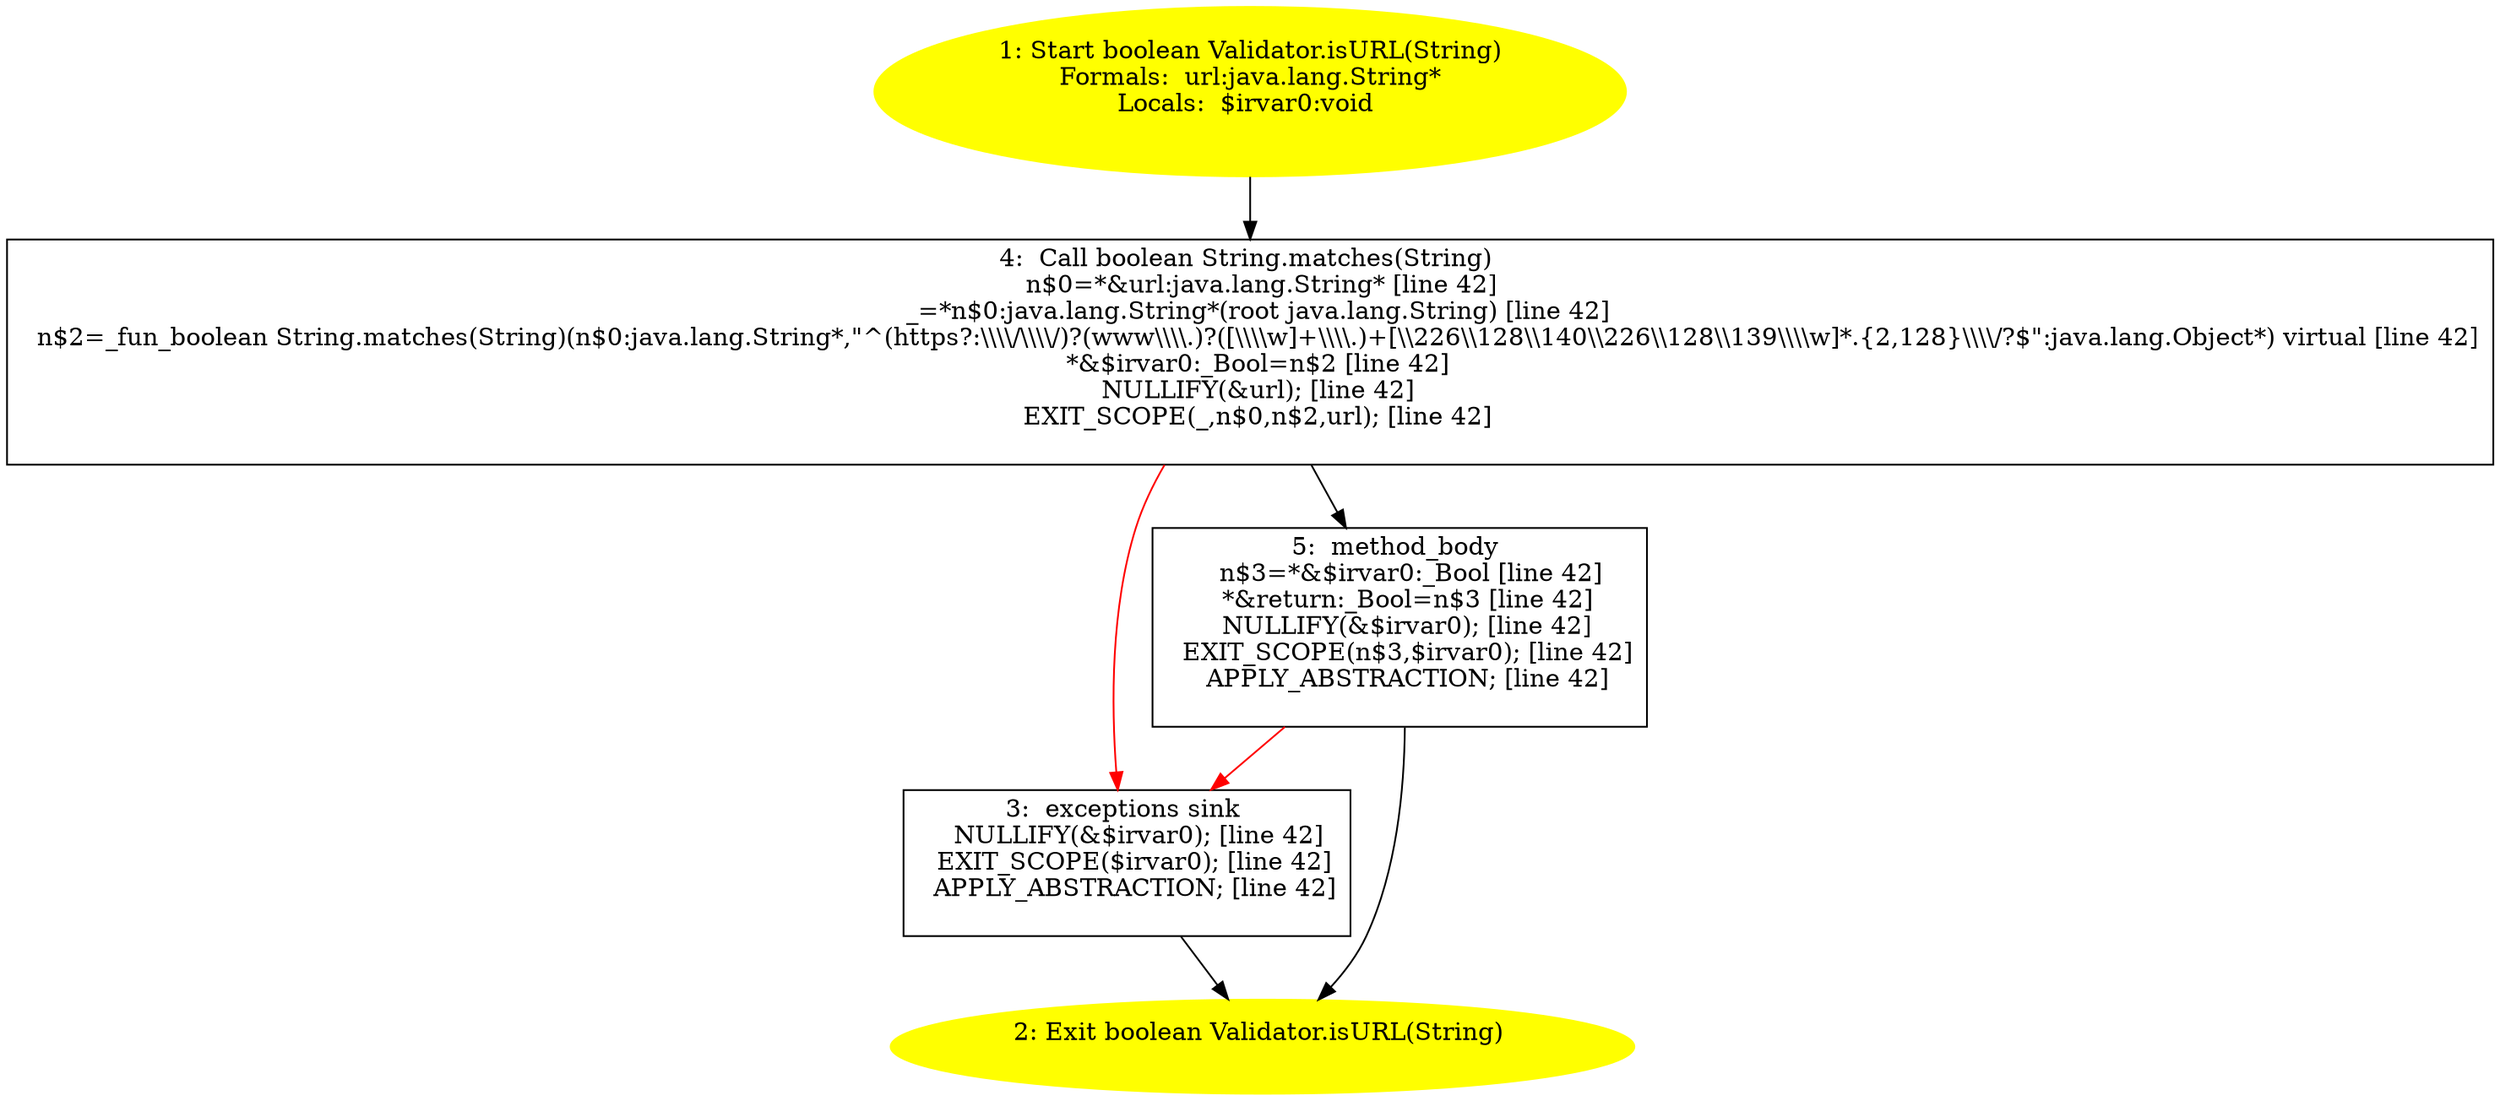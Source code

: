 /* @generated */
digraph cfg {
"com.stn.utils.Validator.isURL(java.lang.String):boolean.710650eccaca66c134b339f210e00780_1" [label="1: Start boolean Validator.isURL(String)\nFormals:  url:java.lang.String*\nLocals:  $irvar0:void \n  " color=yellow style=filled]
	

	 "com.stn.utils.Validator.isURL(java.lang.String):boolean.710650eccaca66c134b339f210e00780_1" -> "com.stn.utils.Validator.isURL(java.lang.String):boolean.710650eccaca66c134b339f210e00780_4" ;
"com.stn.utils.Validator.isURL(java.lang.String):boolean.710650eccaca66c134b339f210e00780_2" [label="2: Exit boolean Validator.isURL(String) \n  " color=yellow style=filled]
	

"com.stn.utils.Validator.isURL(java.lang.String):boolean.710650eccaca66c134b339f210e00780_3" [label="3:  exceptions sink \n   NULLIFY(&$irvar0); [line 42]\n  EXIT_SCOPE($irvar0); [line 42]\n  APPLY_ABSTRACTION; [line 42]\n " shape="box"]
	

	 "com.stn.utils.Validator.isURL(java.lang.String):boolean.710650eccaca66c134b339f210e00780_3" -> "com.stn.utils.Validator.isURL(java.lang.String):boolean.710650eccaca66c134b339f210e00780_2" ;
"com.stn.utils.Validator.isURL(java.lang.String):boolean.710650eccaca66c134b339f210e00780_4" [label="4:  Call boolean String.matches(String) \n   n$0=*&url:java.lang.String* [line 42]\n  _=*n$0:java.lang.String*(root java.lang.String) [line 42]\n  n$2=_fun_boolean String.matches(String)(n$0:java.lang.String*,\"^(https?:\\\\\\\\/\\\\\\\\/)?(www\\\\\\\\.)?([\\\\\\\\w]+\\\\\\\\.)+[\\\\226\\\\128\\\\140\\\\226\\\\128\\\\139\\\\\\\\w]*.{2,128}\\\\\\\\/?$\":java.lang.Object*) virtual [line 42]\n  *&$irvar0:_Bool=n$2 [line 42]\n  NULLIFY(&url); [line 42]\n  EXIT_SCOPE(_,n$0,n$2,url); [line 42]\n " shape="box"]
	

	 "com.stn.utils.Validator.isURL(java.lang.String):boolean.710650eccaca66c134b339f210e00780_4" -> "com.stn.utils.Validator.isURL(java.lang.String):boolean.710650eccaca66c134b339f210e00780_5" ;
	 "com.stn.utils.Validator.isURL(java.lang.String):boolean.710650eccaca66c134b339f210e00780_4" -> "com.stn.utils.Validator.isURL(java.lang.String):boolean.710650eccaca66c134b339f210e00780_3" [color="red" ];
"com.stn.utils.Validator.isURL(java.lang.String):boolean.710650eccaca66c134b339f210e00780_5" [label="5:  method_body \n   n$3=*&$irvar0:_Bool [line 42]\n  *&return:_Bool=n$3 [line 42]\n  NULLIFY(&$irvar0); [line 42]\n  EXIT_SCOPE(n$3,$irvar0); [line 42]\n  APPLY_ABSTRACTION; [line 42]\n " shape="box"]
	

	 "com.stn.utils.Validator.isURL(java.lang.String):boolean.710650eccaca66c134b339f210e00780_5" -> "com.stn.utils.Validator.isURL(java.lang.String):boolean.710650eccaca66c134b339f210e00780_2" ;
	 "com.stn.utils.Validator.isURL(java.lang.String):boolean.710650eccaca66c134b339f210e00780_5" -> "com.stn.utils.Validator.isURL(java.lang.String):boolean.710650eccaca66c134b339f210e00780_3" [color="red" ];
}
